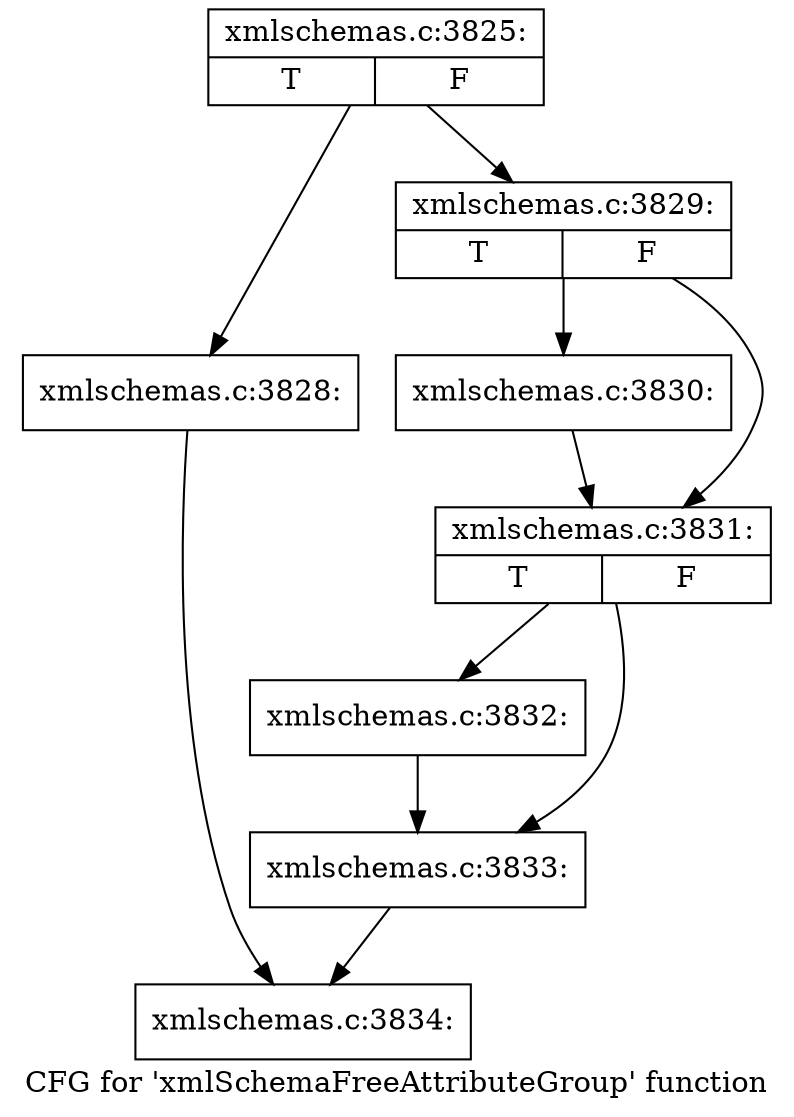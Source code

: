 digraph "CFG for 'xmlSchemaFreeAttributeGroup' function" {
	label="CFG for 'xmlSchemaFreeAttributeGroup' function";

	Node0x4b2e2c0 [shape=record,label="{xmlschemas.c:3825:|{<s0>T|<s1>F}}"];
	Node0x4b2e2c0 -> Node0x4b2eed0;
	Node0x4b2e2c0 -> Node0x4b2ef20;
	Node0x4b2eed0 [shape=record,label="{xmlschemas.c:3828:}"];
	Node0x4b2eed0 -> Node0x4b2ef90;
	Node0x4b2ef20 [shape=record,label="{xmlschemas.c:3829:|{<s0>T|<s1>F}}"];
	Node0x4b2ef20 -> Node0x4b2e6e0;
	Node0x4b2ef20 -> Node0x4b2e730;
	Node0x4b2e6e0 [shape=record,label="{xmlschemas.c:3830:}"];
	Node0x4b2e6e0 -> Node0x4b2e730;
	Node0x4b2e730 [shape=record,label="{xmlschemas.c:3831:|{<s0>T|<s1>F}}"];
	Node0x4b2e730 -> Node0x4b2fe10;
	Node0x4b2e730 -> Node0x4b2fe60;
	Node0x4b2fe10 [shape=record,label="{xmlschemas.c:3832:}"];
	Node0x4b2fe10 -> Node0x4b2fe60;
	Node0x4b2fe60 [shape=record,label="{xmlschemas.c:3833:}"];
	Node0x4b2fe60 -> Node0x4b2ef90;
	Node0x4b2ef90 [shape=record,label="{xmlschemas.c:3834:}"];
}
